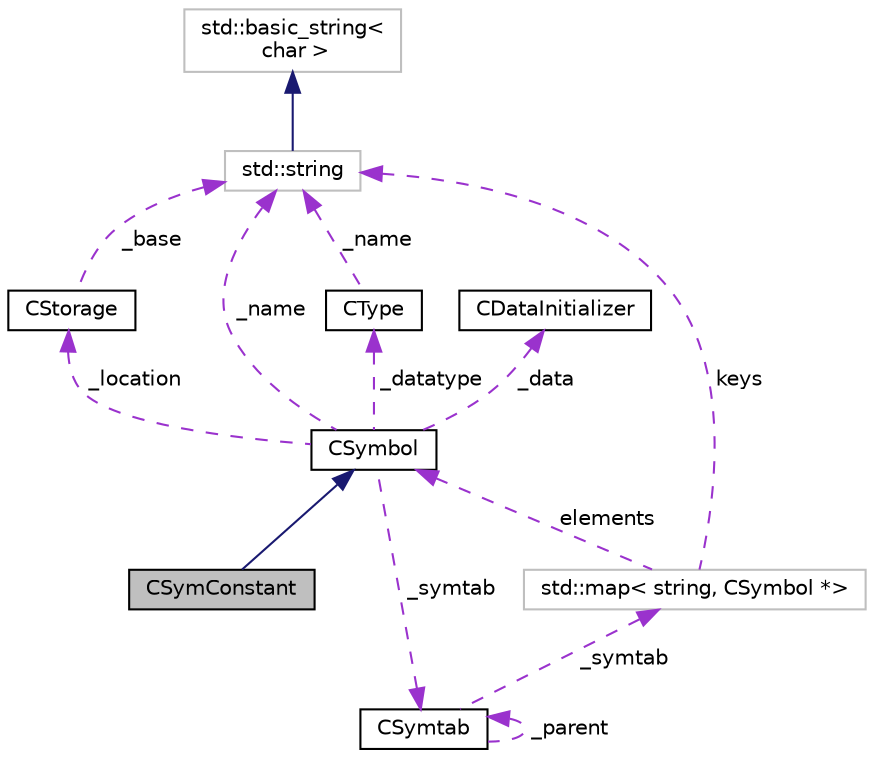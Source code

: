 digraph "CSymConstant"
{
  edge [fontname="Helvetica",fontsize="10",labelfontname="Helvetica",labelfontsize="10"];
  node [fontname="Helvetica",fontsize="10",shape=record];
  Node2 [label="CSymConstant",height=0.2,width=0.4,color="black", fillcolor="grey75", style="filled", fontcolor="black"];
  Node3 -> Node2 [dir="back",color="midnightblue",fontsize="10",style="solid",fontname="Helvetica"];
  Node3 [label="CSymbol",height=0.2,width=0.4,color="black", fillcolor="white", style="filled",URL="$classCSymbol.html",tooltip="SnuPL symbol. "];
  Node4 -> Node3 [dir="back",color="darkorchid3",fontsize="10",style="dashed",label=" _location" ,fontname="Helvetica"];
  Node4 [label="CStorage",height=0.2,width=0.4,color="black", fillcolor="white", style="filled",URL="$classCStorage.html",tooltip="SnuPL storage location class. "];
  Node5 -> Node4 [dir="back",color="darkorchid3",fontsize="10",style="dashed",label=" _base" ,fontname="Helvetica"];
  Node5 [label="std::string",height=0.2,width=0.4,color="grey75", fillcolor="white", style="filled",tooltip="STL class. "];
  Node6 -> Node5 [dir="back",color="midnightblue",fontsize="10",style="solid",fontname="Helvetica"];
  Node6 [label="std::basic_string\<\l char \>",height=0.2,width=0.4,color="grey75", fillcolor="white", style="filled",tooltip="STL class. "];
  Node7 -> Node3 [dir="back",color="darkorchid3",fontsize="10",style="dashed",label=" _symtab" ,fontname="Helvetica"];
  Node7 [label="CSymtab",height=0.2,width=0.4,color="black", fillcolor="white", style="filled",URL="$classCSymtab.html",tooltip="SnuPL symbol table. "];
  Node7 -> Node7 [dir="back",color="darkorchid3",fontsize="10",style="dashed",label=" _parent" ,fontname="Helvetica"];
  Node8 -> Node7 [dir="back",color="darkorchid3",fontsize="10",style="dashed",label=" _symtab" ,fontname="Helvetica"];
  Node8 [label="std::map\< string, CSymbol *\>",height=0.2,width=0.4,color="grey75", fillcolor="white", style="filled"];
  Node5 -> Node8 [dir="back",color="darkorchid3",fontsize="10",style="dashed",label=" keys" ,fontname="Helvetica"];
  Node3 -> Node8 [dir="back",color="darkorchid3",fontsize="10",style="dashed",label=" elements" ,fontname="Helvetica"];
  Node9 -> Node3 [dir="back",color="darkorchid3",fontsize="10",style="dashed",label=" _datatype" ,fontname="Helvetica"];
  Node9 [label="CType",height=0.2,width=0.4,color="black", fillcolor="white", style="filled",URL="$classCType.html",tooltip="SnuPL base type. "];
  Node5 -> Node9 [dir="back",color="darkorchid3",fontsize="10",style="dashed",label=" _name" ,fontname="Helvetica"];
  Node10 -> Node3 [dir="back",color="darkorchid3",fontsize="10",style="dashed",label=" _data" ,fontname="Helvetica"];
  Node10 [label="CDataInitializer",height=0.2,width=0.4,color="black", fillcolor="white", style="filled",URL="$classCDataInitializer.html",tooltip="SnuPL data initializer. "];
  Node5 -> Node3 [dir="back",color="darkorchid3",fontsize="10",style="dashed",label=" _name" ,fontname="Helvetica"];
}
